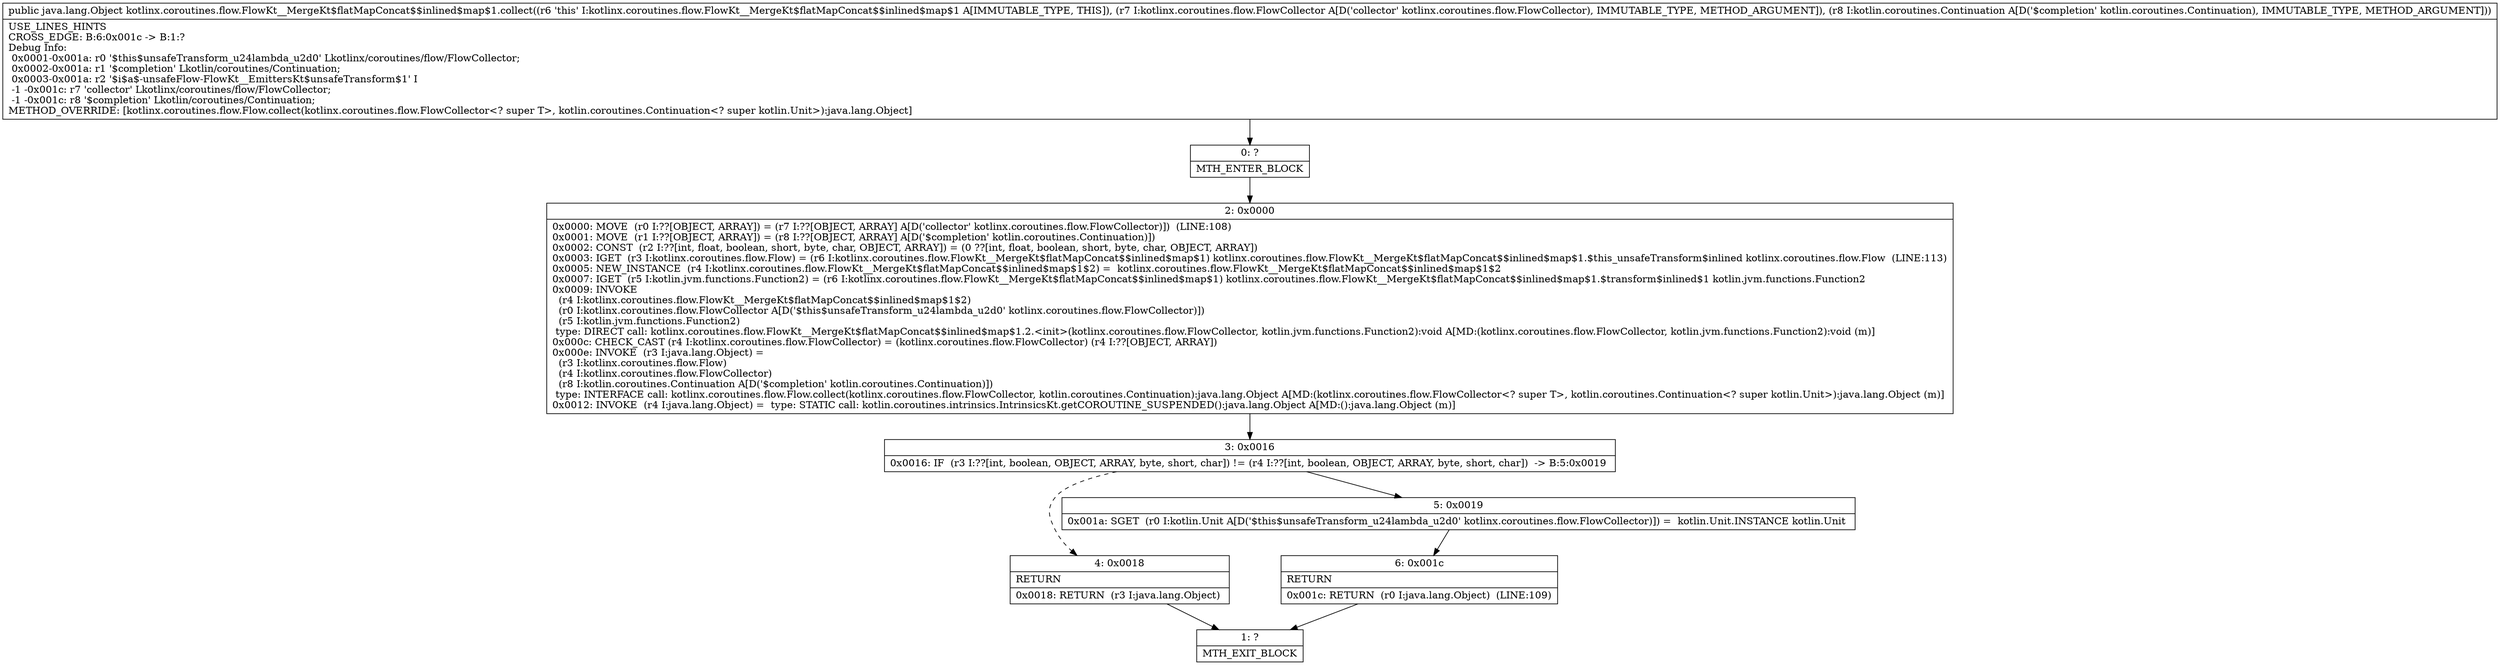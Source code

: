 digraph "CFG forkotlinx.coroutines.flow.FlowKt__MergeKt$flatMapConcat$$inlined$map$1.collect(Lkotlinx\/coroutines\/flow\/FlowCollector;Lkotlin\/coroutines\/Continuation;)Ljava\/lang\/Object;" {
Node_0 [shape=record,label="{0\:\ ?|MTH_ENTER_BLOCK\l}"];
Node_2 [shape=record,label="{2\:\ 0x0000|0x0000: MOVE  (r0 I:??[OBJECT, ARRAY]) = (r7 I:??[OBJECT, ARRAY] A[D('collector' kotlinx.coroutines.flow.FlowCollector)])  (LINE:108)\l0x0001: MOVE  (r1 I:??[OBJECT, ARRAY]) = (r8 I:??[OBJECT, ARRAY] A[D('$completion' kotlin.coroutines.Continuation)]) \l0x0002: CONST  (r2 I:??[int, float, boolean, short, byte, char, OBJECT, ARRAY]) = (0 ??[int, float, boolean, short, byte, char, OBJECT, ARRAY]) \l0x0003: IGET  (r3 I:kotlinx.coroutines.flow.Flow) = (r6 I:kotlinx.coroutines.flow.FlowKt__MergeKt$flatMapConcat$$inlined$map$1) kotlinx.coroutines.flow.FlowKt__MergeKt$flatMapConcat$$inlined$map$1.$this_unsafeTransform$inlined kotlinx.coroutines.flow.Flow  (LINE:113)\l0x0005: NEW_INSTANCE  (r4 I:kotlinx.coroutines.flow.FlowKt__MergeKt$flatMapConcat$$inlined$map$1$2) =  kotlinx.coroutines.flow.FlowKt__MergeKt$flatMapConcat$$inlined$map$1$2 \l0x0007: IGET  (r5 I:kotlin.jvm.functions.Function2) = (r6 I:kotlinx.coroutines.flow.FlowKt__MergeKt$flatMapConcat$$inlined$map$1) kotlinx.coroutines.flow.FlowKt__MergeKt$flatMapConcat$$inlined$map$1.$transform$inlined$1 kotlin.jvm.functions.Function2 \l0x0009: INVOKE  \l  (r4 I:kotlinx.coroutines.flow.FlowKt__MergeKt$flatMapConcat$$inlined$map$1$2)\l  (r0 I:kotlinx.coroutines.flow.FlowCollector A[D('$this$unsafeTransform_u24lambda_u2d0' kotlinx.coroutines.flow.FlowCollector)])\l  (r5 I:kotlin.jvm.functions.Function2)\l type: DIRECT call: kotlinx.coroutines.flow.FlowKt__MergeKt$flatMapConcat$$inlined$map$1.2.\<init\>(kotlinx.coroutines.flow.FlowCollector, kotlin.jvm.functions.Function2):void A[MD:(kotlinx.coroutines.flow.FlowCollector, kotlin.jvm.functions.Function2):void (m)]\l0x000c: CHECK_CAST (r4 I:kotlinx.coroutines.flow.FlowCollector) = (kotlinx.coroutines.flow.FlowCollector) (r4 I:??[OBJECT, ARRAY]) \l0x000e: INVOKE  (r3 I:java.lang.Object) = \l  (r3 I:kotlinx.coroutines.flow.Flow)\l  (r4 I:kotlinx.coroutines.flow.FlowCollector)\l  (r8 I:kotlin.coroutines.Continuation A[D('$completion' kotlin.coroutines.Continuation)])\l type: INTERFACE call: kotlinx.coroutines.flow.Flow.collect(kotlinx.coroutines.flow.FlowCollector, kotlin.coroutines.Continuation):java.lang.Object A[MD:(kotlinx.coroutines.flow.FlowCollector\<? super T\>, kotlin.coroutines.Continuation\<? super kotlin.Unit\>):java.lang.Object (m)]\l0x0012: INVOKE  (r4 I:java.lang.Object) =  type: STATIC call: kotlin.coroutines.intrinsics.IntrinsicsKt.getCOROUTINE_SUSPENDED():java.lang.Object A[MD:():java.lang.Object (m)]\l}"];
Node_3 [shape=record,label="{3\:\ 0x0016|0x0016: IF  (r3 I:??[int, boolean, OBJECT, ARRAY, byte, short, char]) != (r4 I:??[int, boolean, OBJECT, ARRAY, byte, short, char])  \-\> B:5:0x0019 \l}"];
Node_4 [shape=record,label="{4\:\ 0x0018|RETURN\l|0x0018: RETURN  (r3 I:java.lang.Object) \l}"];
Node_1 [shape=record,label="{1\:\ ?|MTH_EXIT_BLOCK\l}"];
Node_5 [shape=record,label="{5\:\ 0x0019|0x001a: SGET  (r0 I:kotlin.Unit A[D('$this$unsafeTransform_u24lambda_u2d0' kotlinx.coroutines.flow.FlowCollector)]) =  kotlin.Unit.INSTANCE kotlin.Unit \l}"];
Node_6 [shape=record,label="{6\:\ 0x001c|RETURN\l|0x001c: RETURN  (r0 I:java.lang.Object)  (LINE:109)\l}"];
MethodNode[shape=record,label="{public java.lang.Object kotlinx.coroutines.flow.FlowKt__MergeKt$flatMapConcat$$inlined$map$1.collect((r6 'this' I:kotlinx.coroutines.flow.FlowKt__MergeKt$flatMapConcat$$inlined$map$1 A[IMMUTABLE_TYPE, THIS]), (r7 I:kotlinx.coroutines.flow.FlowCollector A[D('collector' kotlinx.coroutines.flow.FlowCollector), IMMUTABLE_TYPE, METHOD_ARGUMENT]), (r8 I:kotlin.coroutines.Continuation A[D('$completion' kotlin.coroutines.Continuation), IMMUTABLE_TYPE, METHOD_ARGUMENT]))  | USE_LINES_HINTS\lCROSS_EDGE: B:6:0x001c \-\> B:1:?\lDebug Info:\l  0x0001\-0x001a: r0 '$this$unsafeTransform_u24lambda_u2d0' Lkotlinx\/coroutines\/flow\/FlowCollector;\l  0x0002\-0x001a: r1 '$completion' Lkotlin\/coroutines\/Continuation;\l  0x0003\-0x001a: r2 '$i$a$\-unsafeFlow\-FlowKt__EmittersKt$unsafeTransform$1' I\l  \-1 \-0x001c: r7 'collector' Lkotlinx\/coroutines\/flow\/FlowCollector;\l  \-1 \-0x001c: r8 '$completion' Lkotlin\/coroutines\/Continuation;\lMETHOD_OVERRIDE: [kotlinx.coroutines.flow.Flow.collect(kotlinx.coroutines.flow.FlowCollector\<? super T\>, kotlin.coroutines.Continuation\<? super kotlin.Unit\>):java.lang.Object]\l}"];
MethodNode -> Node_0;Node_0 -> Node_2;
Node_2 -> Node_3;
Node_3 -> Node_4[style=dashed];
Node_3 -> Node_5;
Node_4 -> Node_1;
Node_5 -> Node_6;
Node_6 -> Node_1;
}


